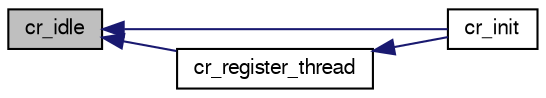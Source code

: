 digraph G
{
  edge [fontname="FreeSans",fontsize="10",labelfontname="FreeSans",labelfontsize="10"];
  node [fontname="FreeSans",fontsize="10",shape=record];
  rankdir=LR;
  Node1 [label="cr_idle",height=0.2,width=0.4,color="black", fillcolor="grey75", style="filled" fontcolor="black"];
  Node1 -> Node2 [dir=back,color="midnightblue",fontsize="10",style="solid",fontname="FreeSans"];
  Node2 [label="cr_init",height=0.2,width=0.4,color="black", fillcolor="white", style="filled",URL="$cr_8h.html#aca6b87323f9ce0bf21b3f06209a97989",tooltip="cr_lib&#39;s initialization function."];
  Node1 -> Node3 [dir=back,color="midnightblue",fontsize="10",style="solid",fontname="FreeSans"];
  Node3 [label="cr_register_thread",height=0.2,width=0.4,color="black", fillcolor="white", style="filled",URL="$cr_8h.html#ae30bdb4ef569c0678e4cb49829f11bbb",tooltip="Register a function as a coroutine thread."];
  Node3 -> Node2 [dir=back,color="midnightblue",fontsize="10",style="solid",fontname="FreeSans"];
}
